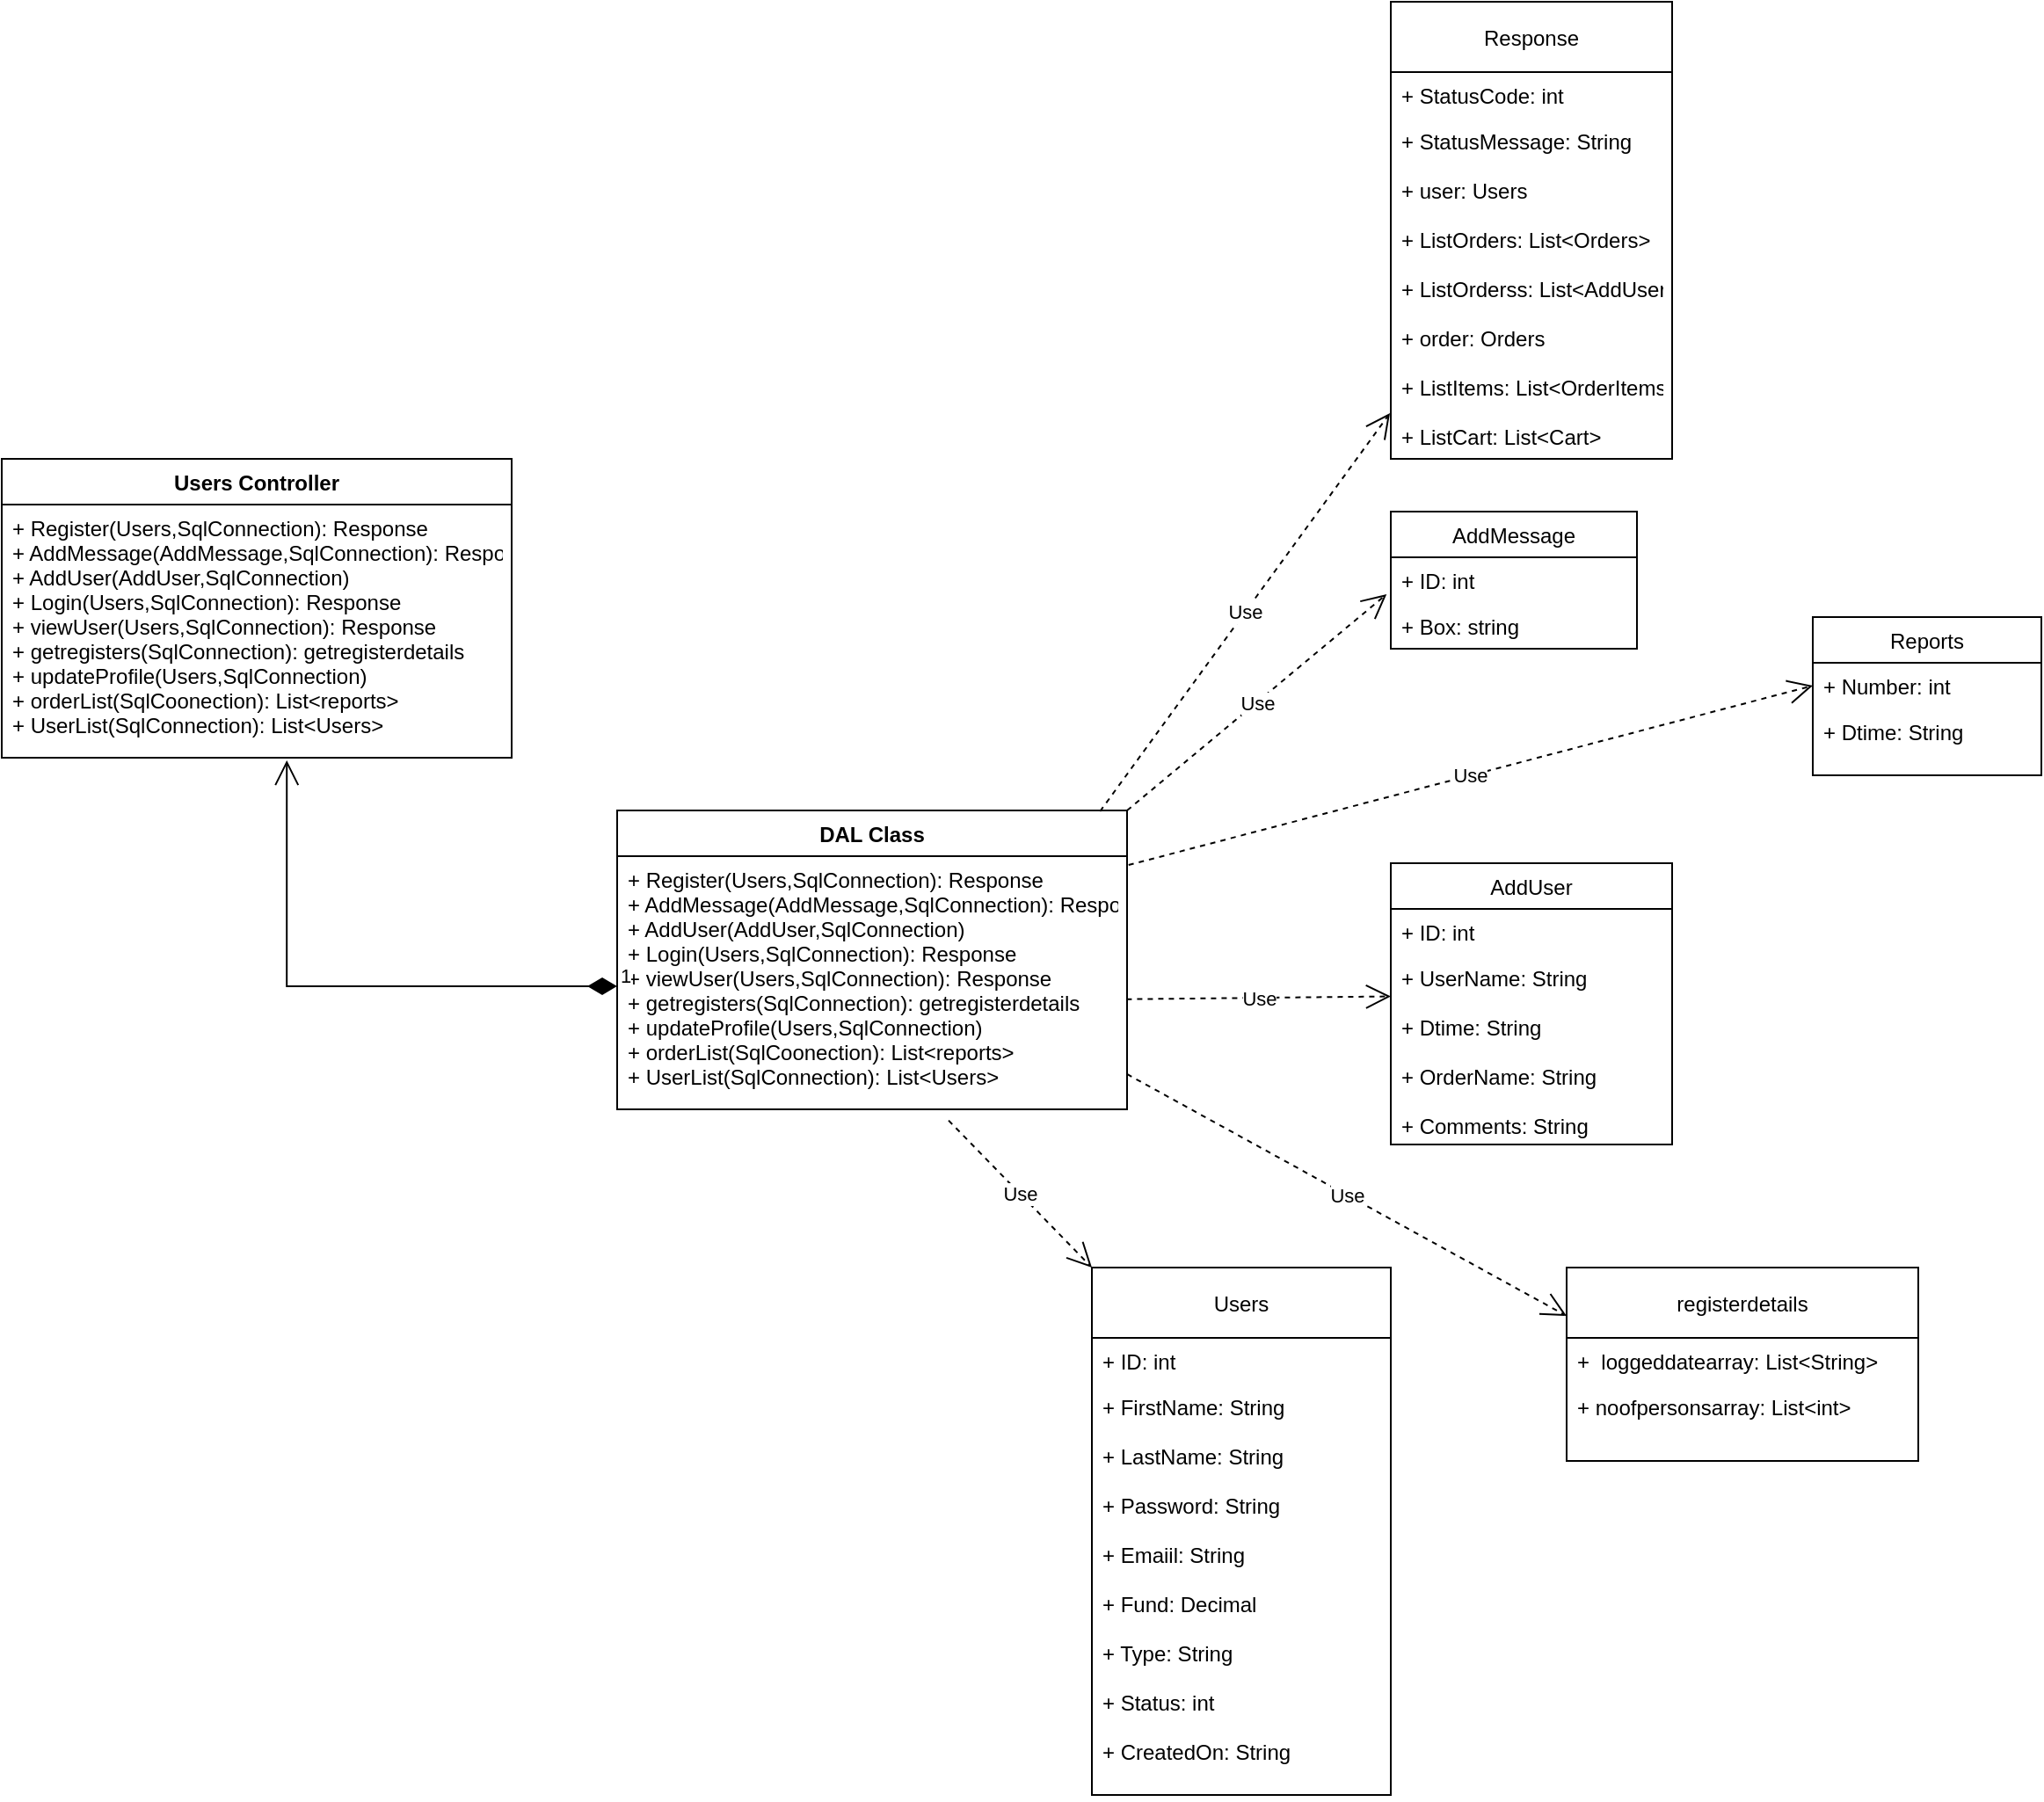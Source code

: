 <mxfile version="20.8.3" type="github">
  <diagram id="C5RBs43oDa-KdzZeNtuy" name="Page-1">
    <mxGraphModel dx="677" dy="354" grid="1" gridSize="10" guides="1" tooltips="1" connect="1" arrows="1" fold="1" page="1" pageScale="1" pageWidth="4681" pageHeight="3300" math="0" shadow="0">
      <root>
        <mxCell id="WIyWlLk6GJQsqaUBKTNV-0" />
        <mxCell id="WIyWlLk6GJQsqaUBKTNV-1" parent="WIyWlLk6GJQsqaUBKTNV-0" />
        <mxCell id="9x4rTWt2LroOw13o1F7v-9" value="DAL Class" style="swimlane;fontStyle=1;align=center;verticalAlign=top;childLayout=stackLayout;horizontal=1;startSize=26;horizontalStack=0;resizeParent=1;resizeParentMax=0;resizeLast=0;collapsible=1;marginBottom=0;" vertex="1" parent="WIyWlLk6GJQsqaUBKTNV-1">
          <mxGeometry x="1110" y="520" width="290" height="170" as="geometry" />
        </mxCell>
        <mxCell id="9x4rTWt2LroOw13o1F7v-16" value="+ Register(Users,SqlConnection): Response&#xa;+ AddMessage(AddMessage,SqlConnection): Response&#xa;+ AddUser(AddUser,SqlConnection)&#xa;+ Login(Users,SqlConnection): Response&#xa;+ viewUser(Users,SqlConnection): Response&#xa;+ getregisters(SqlConnection): getregisterdetails&#xa;+ updateProfile(Users,SqlConnection)&#xa;+ orderList(SqlCoonection): List&lt;reports&gt;&#xa;+ UserList(SqlConnection): List&lt;Users&gt;&#xa;" style="text;strokeColor=none;fillColor=none;align=left;verticalAlign=top;spacingLeft=4;spacingRight=4;overflow=hidden;rotatable=0;points=[[0,0.5],[1,0.5]];portConstraint=eastwest;" vertex="1" parent="9x4rTWt2LroOw13o1F7v-9">
          <mxGeometry y="26" width="290" height="144" as="geometry" />
        </mxCell>
        <mxCell id="9x4rTWt2LroOw13o1F7v-13" value="Users Controller" style="swimlane;fontStyle=1;align=center;verticalAlign=top;childLayout=stackLayout;horizontal=1;startSize=26;horizontalStack=0;resizeParent=1;resizeParentMax=0;resizeLast=0;collapsible=1;marginBottom=0;" vertex="1" parent="WIyWlLk6GJQsqaUBKTNV-1">
          <mxGeometry x="760" y="320" width="290" height="170" as="geometry" />
        </mxCell>
        <mxCell id="9x4rTWt2LroOw13o1F7v-14" value="+ Register(Users,SqlConnection): Response&#xa;+ AddMessage(AddMessage,SqlConnection): Response&#xa;+ AddUser(AddUser,SqlConnection)&#xa;+ Login(Users,SqlConnection): Response&#xa;+ viewUser(Users,SqlConnection): Response&#xa;+ getregisters(SqlConnection): getregisterdetails&#xa;+ updateProfile(Users,SqlConnection)&#xa;+ orderList(SqlCoonection): List&lt;reports&gt;&#xa;+ UserList(SqlConnection): List&lt;Users&gt;&#xa;" style="text;strokeColor=none;fillColor=none;align=left;verticalAlign=top;spacingLeft=4;spacingRight=4;overflow=hidden;rotatable=0;points=[[0,0.5],[1,0.5]];portConstraint=eastwest;" vertex="1" parent="9x4rTWt2LroOw13o1F7v-13">
          <mxGeometry y="26" width="290" height="144" as="geometry" />
        </mxCell>
        <mxCell id="9x4rTWt2LroOw13o1F7v-18" value="1" style="endArrow=open;html=1;endSize=12;startArrow=diamondThin;startSize=14;startFill=1;edgeStyle=orthogonalEdgeStyle;align=left;verticalAlign=bottom;rounded=0;entryX=0.559;entryY=1.01;entryDx=0;entryDy=0;entryPerimeter=0;" edge="1" parent="WIyWlLk6GJQsqaUBKTNV-1" source="9x4rTWt2LroOw13o1F7v-16" target="9x4rTWt2LroOw13o1F7v-14">
          <mxGeometry x="-1" y="3" relative="1" as="geometry">
            <mxPoint x="930" y="620" as="sourcePoint" />
            <mxPoint x="1090" y="620" as="targetPoint" />
            <Array as="points">
              <mxPoint x="922" y="620" />
            </Array>
          </mxGeometry>
        </mxCell>
        <mxCell id="9x4rTWt2LroOw13o1F7v-19" value="AddMessage" style="swimlane;fontStyle=0;childLayout=stackLayout;horizontal=1;startSize=26;fillColor=none;horizontalStack=0;resizeParent=1;resizeParentMax=0;resizeLast=0;collapsible=1;marginBottom=0;" vertex="1" parent="WIyWlLk6GJQsqaUBKTNV-1">
          <mxGeometry x="1550" y="350" width="140" height="78" as="geometry" />
        </mxCell>
        <mxCell id="9x4rTWt2LroOw13o1F7v-20" value="+ ID: int" style="text;strokeColor=none;fillColor=none;align=left;verticalAlign=top;spacingLeft=4;spacingRight=4;overflow=hidden;rotatable=0;points=[[0,0.5],[1,0.5]];portConstraint=eastwest;" vertex="1" parent="9x4rTWt2LroOw13o1F7v-19">
          <mxGeometry y="26" width="140" height="26" as="geometry" />
        </mxCell>
        <mxCell id="9x4rTWt2LroOw13o1F7v-21" value="+ Box: string" style="text;strokeColor=none;fillColor=none;align=left;verticalAlign=top;spacingLeft=4;spacingRight=4;overflow=hidden;rotatable=0;points=[[0,0.5],[1,0.5]];portConstraint=eastwest;" vertex="1" parent="9x4rTWt2LroOw13o1F7v-19">
          <mxGeometry y="52" width="140" height="26" as="geometry" />
        </mxCell>
        <mxCell id="9x4rTWt2LroOw13o1F7v-23" value="Use" style="endArrow=open;endSize=12;dashed=1;html=1;rounded=0;exitX=1;exitY=0;exitDx=0;exitDy=0;entryX=-0.017;entryY=0.808;entryDx=0;entryDy=0;entryPerimeter=0;" edge="1" parent="WIyWlLk6GJQsqaUBKTNV-1" source="9x4rTWt2LroOw13o1F7v-9" target="9x4rTWt2LroOw13o1F7v-20">
          <mxGeometry width="160" relative="1" as="geometry">
            <mxPoint x="1200" y="570" as="sourcePoint" />
            <mxPoint x="1360" y="570" as="targetPoint" />
          </mxGeometry>
        </mxCell>
        <mxCell id="9x4rTWt2LroOw13o1F7v-24" value="AddUser" style="swimlane;fontStyle=0;childLayout=stackLayout;horizontal=1;startSize=26;fillColor=none;horizontalStack=0;resizeParent=1;resizeParentMax=0;resizeLast=0;collapsible=1;marginBottom=0;" vertex="1" parent="WIyWlLk6GJQsqaUBKTNV-1">
          <mxGeometry x="1550" y="550" width="160" height="160" as="geometry" />
        </mxCell>
        <mxCell id="9x4rTWt2LroOw13o1F7v-25" value="+ ID: int" style="text;strokeColor=none;fillColor=none;align=left;verticalAlign=top;spacingLeft=4;spacingRight=4;overflow=hidden;rotatable=0;points=[[0,0.5],[1,0.5]];portConstraint=eastwest;" vertex="1" parent="9x4rTWt2LroOw13o1F7v-24">
          <mxGeometry y="26" width="160" height="26" as="geometry" />
        </mxCell>
        <mxCell id="9x4rTWt2LroOw13o1F7v-26" value="+ UserName: String&#xa;&#xa;+ Dtime: String&#xa;&#xa;+ OrderName: String&#xa;&#xa;+ Comments: String" style="text;strokeColor=none;fillColor=none;align=left;verticalAlign=top;spacingLeft=4;spacingRight=4;overflow=hidden;rotatable=0;points=[[0,0.5],[1,0.5]];portConstraint=eastwest;" vertex="1" parent="9x4rTWt2LroOw13o1F7v-24">
          <mxGeometry y="52" width="160" height="108" as="geometry" />
        </mxCell>
        <mxCell id="9x4rTWt2LroOw13o1F7v-27" value="Use" style="endArrow=open;endSize=12;dashed=1;html=1;rounded=0;exitX=0.999;exitY=0.565;exitDx=0;exitDy=0;entryX=0;entryY=0.22;entryDx=0;entryDy=0;entryPerimeter=0;exitPerimeter=0;" edge="1" parent="WIyWlLk6GJQsqaUBKTNV-1" source="9x4rTWt2LroOw13o1F7v-16" target="9x4rTWt2LroOw13o1F7v-26">
          <mxGeometry width="160" relative="1" as="geometry">
            <mxPoint x="1410" y="628" as="sourcePoint" />
            <mxPoint x="1557.62" y="407.008" as="targetPoint" />
          </mxGeometry>
        </mxCell>
        <mxCell id="9x4rTWt2LroOw13o1F7v-28" value="Users" style="swimlane;fontStyle=0;childLayout=stackLayout;horizontal=1;startSize=40;fillColor=none;horizontalStack=0;resizeParent=1;resizeParentMax=0;resizeLast=0;collapsible=1;marginBottom=0;" vertex="1" parent="WIyWlLk6GJQsqaUBKTNV-1">
          <mxGeometry x="1380" y="780" width="170" height="300" as="geometry" />
        </mxCell>
        <mxCell id="9x4rTWt2LroOw13o1F7v-29" value="+ ID: int" style="text;strokeColor=none;fillColor=none;align=left;verticalAlign=top;spacingLeft=4;spacingRight=4;overflow=hidden;rotatable=0;points=[[0,0.5],[1,0.5]];portConstraint=eastwest;" vertex="1" parent="9x4rTWt2LroOw13o1F7v-28">
          <mxGeometry y="40" width="170" height="26" as="geometry" />
        </mxCell>
        <mxCell id="9x4rTWt2LroOw13o1F7v-30" value="+ FirstName: String&#xa;&#xa;+ LastName: String&#xa;&#xa;+ Password: String&#xa;&#xa;+ Emaiil: String&#xa;&#xa;+ Fund: Decimal&#xa;&#xa;+ Type: String&#xa;&#xa;+ Status: int&#xa;&#xa;+ CreatedOn: String" style="text;strokeColor=none;fillColor=none;align=left;verticalAlign=top;spacingLeft=4;spacingRight=4;overflow=hidden;rotatable=0;points=[[0,0.5],[1,0.5]];portConstraint=eastwest;" vertex="1" parent="9x4rTWt2LroOw13o1F7v-28">
          <mxGeometry y="66" width="170" height="234" as="geometry" />
        </mxCell>
        <mxCell id="9x4rTWt2LroOw13o1F7v-31" value="Use" style="endArrow=open;endSize=12;dashed=1;html=1;rounded=0;exitX=0.65;exitY=1.044;exitDx=0;exitDy=0;entryX=0;entryY=0;entryDx=0;entryDy=0;exitPerimeter=0;" edge="1" parent="WIyWlLk6GJQsqaUBKTNV-1" source="9x4rTWt2LroOw13o1F7v-16" target="9x4rTWt2LroOw13o1F7v-28">
          <mxGeometry width="160" relative="1" as="geometry">
            <mxPoint x="1409.71" y="637.36" as="sourcePoint" />
            <mxPoint x="1560" y="635.76" as="targetPoint" />
          </mxGeometry>
        </mxCell>
        <mxCell id="9x4rTWt2LroOw13o1F7v-32" value="registerdetails" style="swimlane;fontStyle=0;childLayout=stackLayout;horizontal=1;startSize=40;fillColor=none;horizontalStack=0;resizeParent=1;resizeParentMax=0;resizeLast=0;collapsible=1;marginBottom=0;" vertex="1" parent="WIyWlLk6GJQsqaUBKTNV-1">
          <mxGeometry x="1650" y="780" width="200" height="110" as="geometry" />
        </mxCell>
        <mxCell id="9x4rTWt2LroOw13o1F7v-33" value="+  loggeddatearray: List&lt;String&gt;" style="text;strokeColor=none;fillColor=none;align=left;verticalAlign=top;spacingLeft=4;spacingRight=4;overflow=hidden;rotatable=0;points=[[0,0.5],[1,0.5]];portConstraint=eastwest;" vertex="1" parent="9x4rTWt2LroOw13o1F7v-32">
          <mxGeometry y="40" width="200" height="26" as="geometry" />
        </mxCell>
        <mxCell id="9x4rTWt2LroOw13o1F7v-34" value="+ noofpersonsarray: List&lt;int&gt;" style="text;strokeColor=none;fillColor=none;align=left;verticalAlign=top;spacingLeft=4;spacingRight=4;overflow=hidden;rotatable=0;points=[[0,0.5],[1,0.5]];portConstraint=eastwest;" vertex="1" parent="9x4rTWt2LroOw13o1F7v-32">
          <mxGeometry y="66" width="200" height="44" as="geometry" />
        </mxCell>
        <mxCell id="9x4rTWt2LroOw13o1F7v-35" value="Use" style="endArrow=open;endSize=12;dashed=1;html=1;rounded=0;exitX=0.65;exitY=1.044;exitDx=0;exitDy=0;entryX=0;entryY=0.25;entryDx=0;entryDy=0;exitPerimeter=0;" edge="1" parent="WIyWlLk6GJQsqaUBKTNV-1" target="9x4rTWt2LroOw13o1F7v-32">
          <mxGeometry width="160" relative="1" as="geometry">
            <mxPoint x="1400" y="669.996" as="sourcePoint" />
            <mxPoint x="1481.5" y="753.66" as="targetPoint" />
          </mxGeometry>
        </mxCell>
        <mxCell id="9x4rTWt2LroOw13o1F7v-36" value="Response" style="swimlane;fontStyle=0;childLayout=stackLayout;horizontal=1;startSize=40;fillColor=none;horizontalStack=0;resizeParent=1;resizeParentMax=0;resizeLast=0;collapsible=1;marginBottom=0;" vertex="1" parent="WIyWlLk6GJQsqaUBKTNV-1">
          <mxGeometry x="1550" y="60" width="160" height="260" as="geometry" />
        </mxCell>
        <mxCell id="9x4rTWt2LroOw13o1F7v-37" value="+ StatusCode: int" style="text;strokeColor=none;fillColor=none;align=left;verticalAlign=top;spacingLeft=4;spacingRight=4;overflow=hidden;rotatable=0;points=[[0,0.5],[1,0.5]];portConstraint=eastwest;" vertex="1" parent="9x4rTWt2LroOw13o1F7v-36">
          <mxGeometry y="40" width="160" height="26" as="geometry" />
        </mxCell>
        <mxCell id="9x4rTWt2LroOw13o1F7v-38" value="+ StatusMessage: String&#xa;&#xa;+ user: Users&#xa;&#xa;+ ListOrders: List&lt;Orders&gt;&#xa;&#xa;+ ListOrderss: List&lt;AddUser&gt;&#xa;&#xa;+ order: Orders&#xa;&#xa;+ ListItems: List&lt;OrderItems&gt;&#xa;&#xa;+ ListCart: List&lt;Cart&gt;&#xa;" style="text;strokeColor=none;fillColor=none;align=left;verticalAlign=top;spacingLeft=4;spacingRight=4;overflow=hidden;rotatable=0;points=[[0,0.5],[1,0.5]];portConstraint=eastwest;" vertex="1" parent="9x4rTWt2LroOw13o1F7v-36">
          <mxGeometry y="66" width="160" height="194" as="geometry" />
        </mxCell>
        <mxCell id="9x4rTWt2LroOw13o1F7v-39" value="Use" style="endArrow=open;endSize=12;dashed=1;html=1;rounded=0;exitX=0.947;exitY=0.003;exitDx=0;exitDy=0;entryX=-0.003;entryY=0.866;entryDx=0;entryDy=0;entryPerimeter=0;exitPerimeter=0;" edge="1" parent="WIyWlLk6GJQsqaUBKTNV-1" source="9x4rTWt2LroOw13o1F7v-9" target="9x4rTWt2LroOw13o1F7v-38">
          <mxGeometry width="160" relative="1" as="geometry">
            <mxPoint x="1391.19" y="520" as="sourcePoint" />
            <mxPoint x="1538.81" y="299.008" as="targetPoint" />
          </mxGeometry>
        </mxCell>
        <mxCell id="9x4rTWt2LroOw13o1F7v-40" value="Reports" style="swimlane;fontStyle=0;childLayout=stackLayout;horizontal=1;startSize=26;fillColor=none;horizontalStack=0;resizeParent=1;resizeParentMax=0;resizeLast=0;collapsible=1;marginBottom=0;" vertex="1" parent="WIyWlLk6GJQsqaUBKTNV-1">
          <mxGeometry x="1790" y="410" width="130" height="90" as="geometry" />
        </mxCell>
        <mxCell id="9x4rTWt2LroOw13o1F7v-41" value="+ Number: int" style="text;strokeColor=none;fillColor=none;align=left;verticalAlign=top;spacingLeft=4;spacingRight=4;overflow=hidden;rotatable=0;points=[[0,0.5],[1,0.5]];portConstraint=eastwest;" vertex="1" parent="9x4rTWt2LroOw13o1F7v-40">
          <mxGeometry y="26" width="130" height="26" as="geometry" />
        </mxCell>
        <mxCell id="9x4rTWt2LroOw13o1F7v-42" value="+ Dtime: String&#xa;" style="text;strokeColor=none;fillColor=none;align=left;verticalAlign=top;spacingLeft=4;spacingRight=4;overflow=hidden;rotatable=0;points=[[0,0.5],[1,0.5]];portConstraint=eastwest;" vertex="1" parent="9x4rTWt2LroOw13o1F7v-40">
          <mxGeometry y="52" width="130" height="38" as="geometry" />
        </mxCell>
        <mxCell id="9x4rTWt2LroOw13o1F7v-43" value="Use" style="endArrow=open;endSize=12;dashed=1;html=1;rounded=0;exitX=1.003;exitY=0.035;exitDx=0;exitDy=0;entryX=0;entryY=0.5;entryDx=0;entryDy=0;exitPerimeter=0;" edge="1" parent="WIyWlLk6GJQsqaUBKTNV-1" source="9x4rTWt2LroOw13o1F7v-16" target="9x4rTWt2LroOw13o1F7v-41">
          <mxGeometry width="160" relative="1" as="geometry">
            <mxPoint x="1399.71" y="541.6" as="sourcePoint" />
            <mxPoint x="1550" y="540.0" as="targetPoint" />
          </mxGeometry>
        </mxCell>
      </root>
    </mxGraphModel>
  </diagram>
</mxfile>

